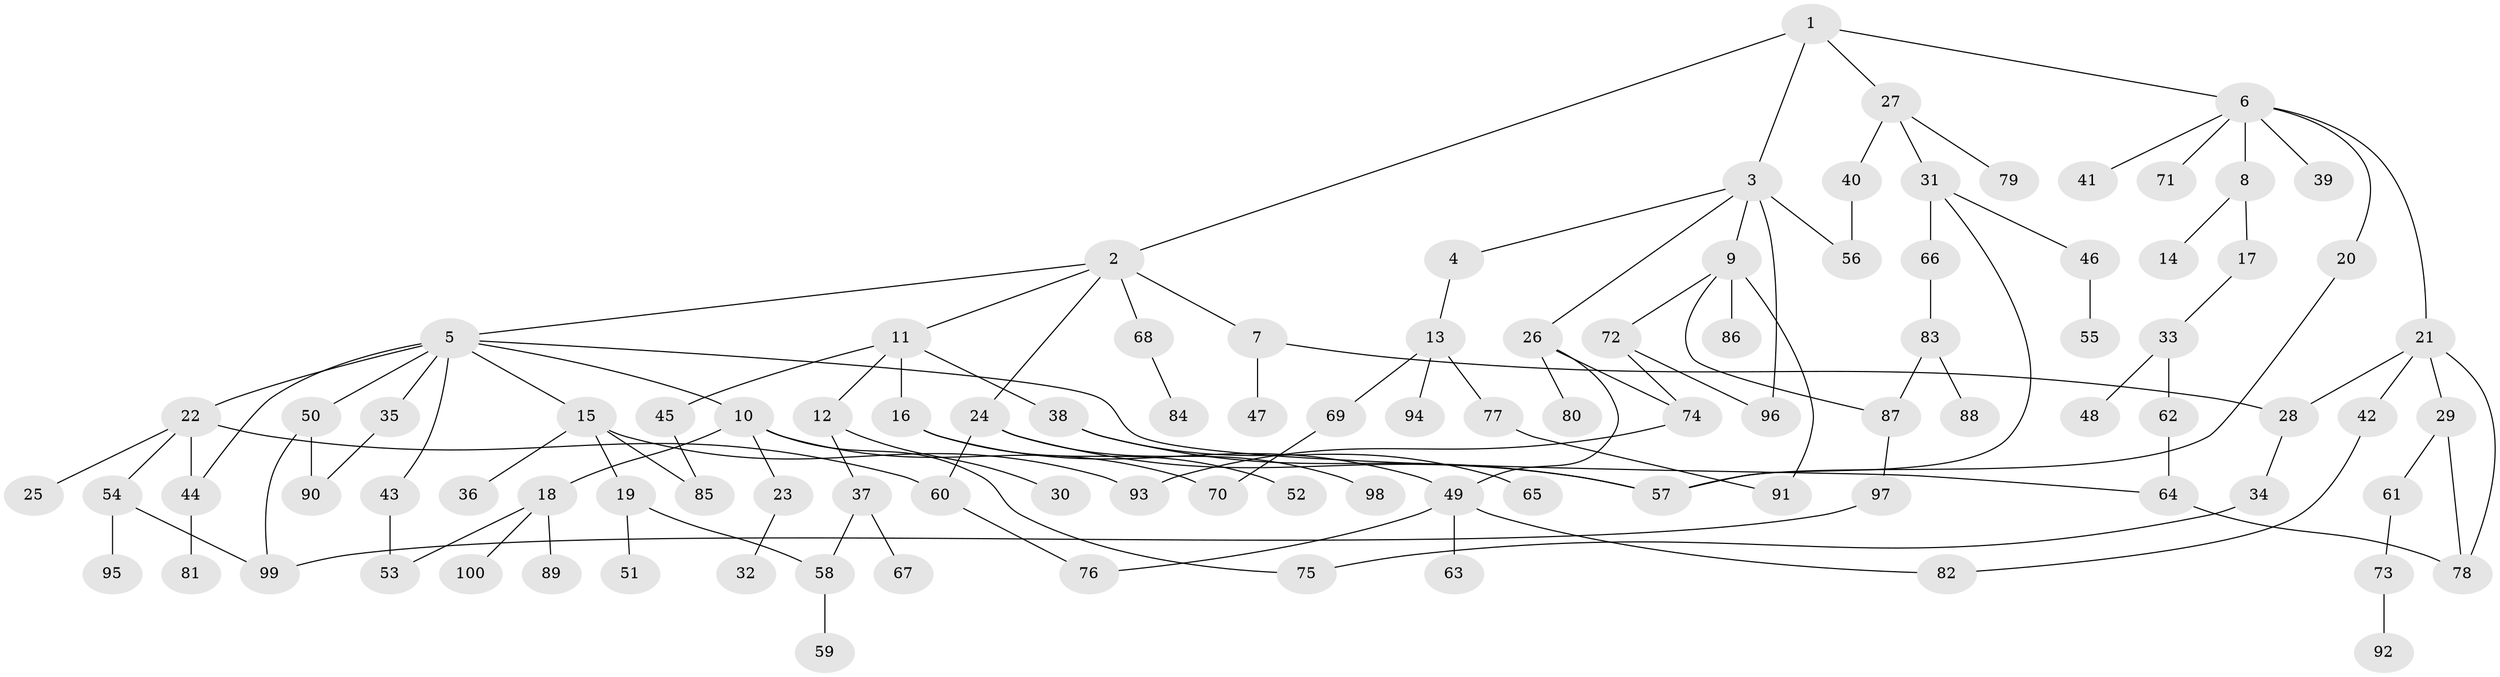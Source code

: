 // Generated by graph-tools (version 1.1) at 2025/54/02/21/25 11:54:43]
// undirected, 100 vertices, 125 edges
graph export_dot {
graph [start="1"]
  node [color=gray90,style=filled];
  1;
  2;
  3;
  4;
  5;
  6;
  7;
  8;
  9;
  10;
  11;
  12;
  13;
  14;
  15;
  16;
  17;
  18;
  19;
  20;
  21;
  22;
  23;
  24;
  25;
  26;
  27;
  28;
  29;
  30;
  31;
  32;
  33;
  34;
  35;
  36;
  37;
  38;
  39;
  40;
  41;
  42;
  43;
  44;
  45;
  46;
  47;
  48;
  49;
  50;
  51;
  52;
  53;
  54;
  55;
  56;
  57;
  58;
  59;
  60;
  61;
  62;
  63;
  64;
  65;
  66;
  67;
  68;
  69;
  70;
  71;
  72;
  73;
  74;
  75;
  76;
  77;
  78;
  79;
  80;
  81;
  82;
  83;
  84;
  85;
  86;
  87;
  88;
  89;
  90;
  91;
  92;
  93;
  94;
  95;
  96;
  97;
  98;
  99;
  100;
  1 -- 2;
  1 -- 3;
  1 -- 6;
  1 -- 27;
  2 -- 5;
  2 -- 7;
  2 -- 11;
  2 -- 24;
  2 -- 68;
  3 -- 4;
  3 -- 9;
  3 -- 26;
  3 -- 56;
  3 -- 96;
  4 -- 13;
  5 -- 10;
  5 -- 15;
  5 -- 22;
  5 -- 35;
  5 -- 43;
  5 -- 50;
  5 -- 64;
  5 -- 44;
  6 -- 8;
  6 -- 20;
  6 -- 21;
  6 -- 39;
  6 -- 41;
  6 -- 71;
  7 -- 28;
  7 -- 47;
  8 -- 14;
  8 -- 17;
  9 -- 72;
  9 -- 86;
  9 -- 91;
  9 -- 87;
  10 -- 18;
  10 -- 23;
  10 -- 70;
  10 -- 75;
  11 -- 12;
  11 -- 16;
  11 -- 38;
  11 -- 45;
  12 -- 30;
  12 -- 37;
  13 -- 69;
  13 -- 77;
  13 -- 94;
  15 -- 19;
  15 -- 36;
  15 -- 85;
  15 -- 93;
  16 -- 52;
  16 -- 49;
  17 -- 33;
  18 -- 53;
  18 -- 89;
  18 -- 100;
  19 -- 51;
  19 -- 58;
  20 -- 57;
  21 -- 29;
  21 -- 42;
  21 -- 78;
  21 -- 28;
  22 -- 25;
  22 -- 44;
  22 -- 54;
  22 -- 60;
  23 -- 32;
  24 -- 98;
  24 -- 60;
  24 -- 57;
  26 -- 49;
  26 -- 80;
  26 -- 74;
  27 -- 31;
  27 -- 40;
  27 -- 79;
  28 -- 34;
  29 -- 61;
  29 -- 78;
  31 -- 46;
  31 -- 66;
  31 -- 57;
  33 -- 48;
  33 -- 62;
  34 -- 75;
  35 -- 90;
  37 -- 58;
  37 -- 67;
  38 -- 57;
  38 -- 65;
  40 -- 56;
  42 -- 82;
  43 -- 53;
  44 -- 81;
  45 -- 85;
  46 -- 55;
  49 -- 63;
  49 -- 82;
  49 -- 76;
  50 -- 90;
  50 -- 99;
  54 -- 95;
  54 -- 99;
  58 -- 59;
  60 -- 76;
  61 -- 73;
  62 -- 64;
  64 -- 78;
  66 -- 83;
  68 -- 84;
  69 -- 70;
  72 -- 74;
  72 -- 96;
  73 -- 92;
  74 -- 93;
  77 -- 91;
  83 -- 87;
  83 -- 88;
  87 -- 97;
  97 -- 99;
}
